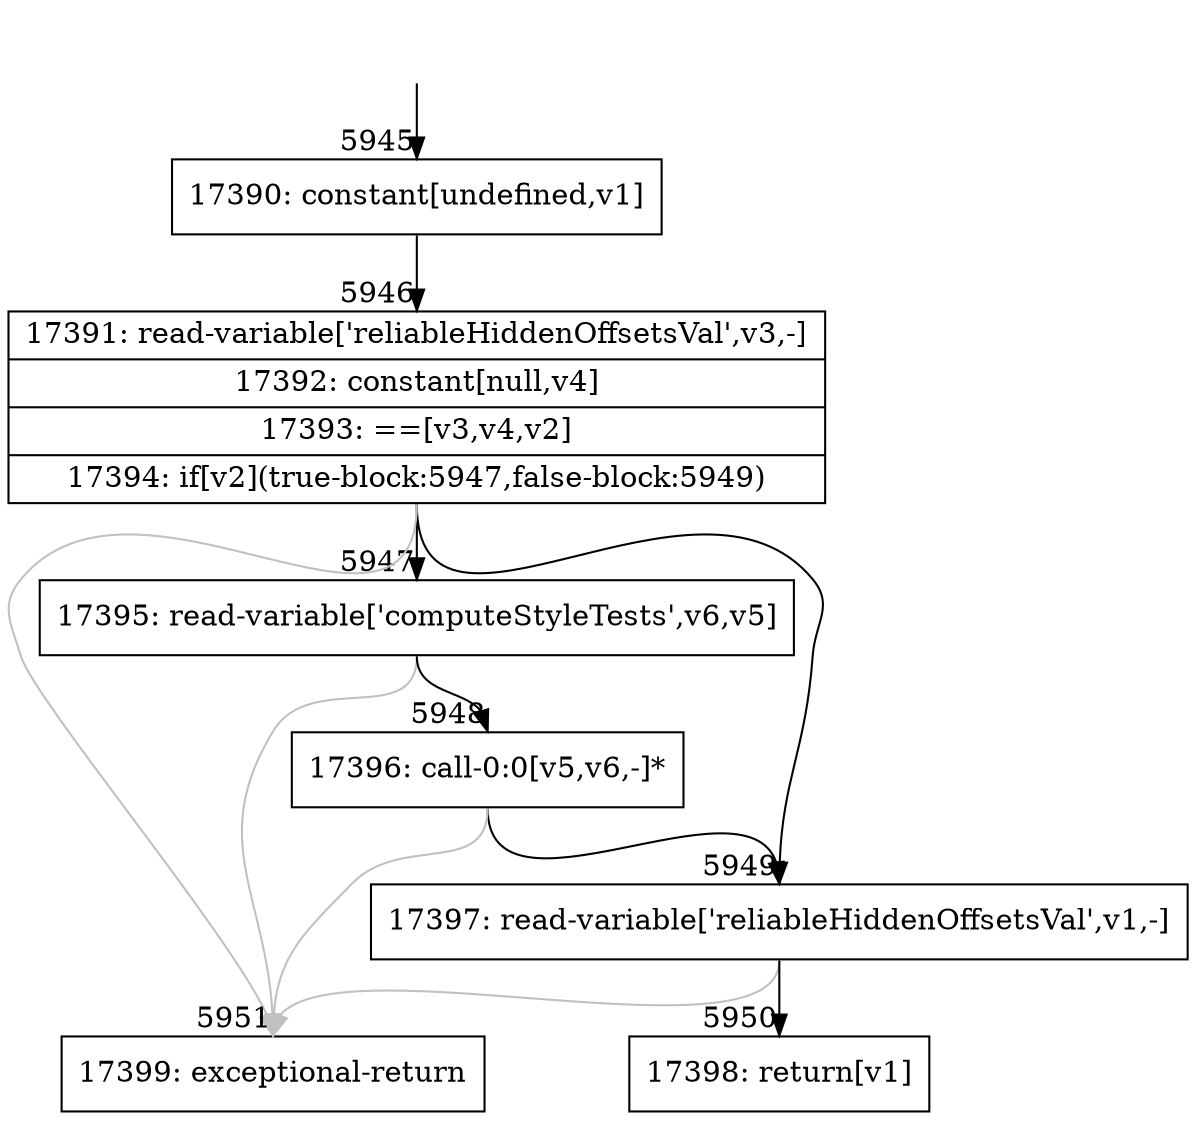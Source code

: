 digraph {
rankdir="TD"
BB_entry370[shape=none,label=""];
BB_entry370 -> BB5945 [tailport=s, headport=n, headlabel="    5945"]
BB5945 [shape=record label="{17390: constant[undefined,v1]}" ] 
BB5945 -> BB5946 [tailport=s, headport=n, headlabel="      5946"]
BB5946 [shape=record label="{17391: read-variable['reliableHiddenOffsetsVal',v3,-]|17392: constant[null,v4]|17393: ==[v3,v4,v2]|17394: if[v2](true-block:5947,false-block:5949)}" ] 
BB5946 -> BB5947 [tailport=s, headport=n, headlabel="      5947"]
BB5946 -> BB5949 [tailport=s, headport=n, headlabel="      5949"]
BB5946 -> BB5951 [tailport=s, headport=n, color=gray, headlabel="      5951"]
BB5947 [shape=record label="{17395: read-variable['computeStyleTests',v6,v5]}" ] 
BB5947 -> BB5948 [tailport=s, headport=n, headlabel="      5948"]
BB5947 -> BB5951 [tailport=s, headport=n, color=gray]
BB5948 [shape=record label="{17396: call-0:0[v5,v6,-]*}" ] 
BB5948 -> BB5949 [tailport=s, headport=n]
BB5948 -> BB5951 [tailport=s, headport=n, color=gray]
BB5949 [shape=record label="{17397: read-variable['reliableHiddenOffsetsVal',v1,-]}" ] 
BB5949 -> BB5950 [tailport=s, headport=n, headlabel="      5950"]
BB5949 -> BB5951 [tailport=s, headport=n, color=gray]
BB5950 [shape=record label="{17398: return[v1]}" ] 
BB5951 [shape=record label="{17399: exceptional-return}" ] 
}

